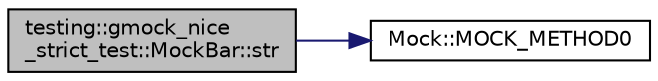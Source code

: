 digraph "testing::gmock_nice_strict_test::MockBar::str"
{
  edge [fontname="Helvetica",fontsize="10",labelfontname="Helvetica",labelfontsize="10"];
  node [fontname="Helvetica",fontsize="10",shape=record];
  rankdir="LR";
  Node12 [label="testing::gmock_nice\l_strict_test::MockBar::str",height=0.2,width=0.4,color="black", fillcolor="grey75", style="filled", fontcolor="black"];
  Node12 -> Node13 [color="midnightblue",fontsize="10",style="solid",fontname="Helvetica"];
  Node13 [label="Mock::MOCK_METHOD0",height=0.2,width=0.4,color="black", fillcolor="white", style="filled",URL="$d8/d46/class_mock.html#ae710f23cafb1a2f17772e8805d6312d2"];
}
